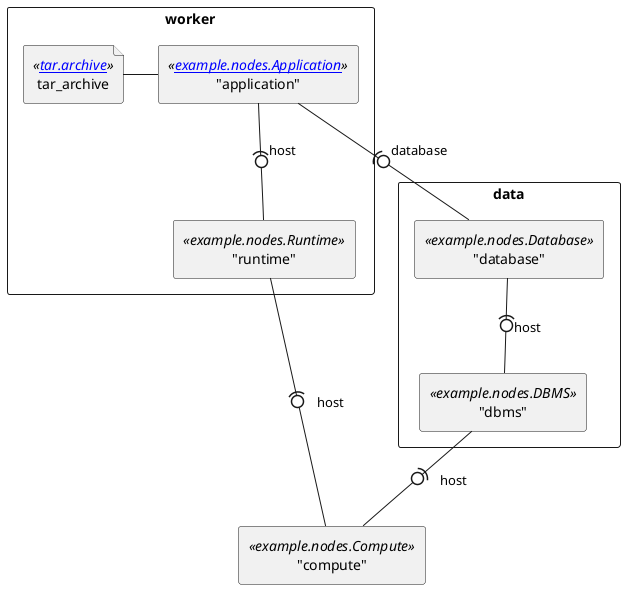 @startuml
skinparam componentStyle rectangle

rectangle "worker" {
["application"] <<[[https://vintner.opentosca.org example.nodes.Application]]>> as application
file tar_archive <<[[https://vintner.opentosca.org tar.archive]]>> as application_artifact_0
application_artifact_0 - application

["runtime"] <<example.nodes.Runtime>> as runtime

}
rectangle "data" {
["database"] <<example.nodes.Database>> as database

["dbms"] <<example.nodes.DBMS>> as dbms

}

["compute"] <<example.nodes.Compute>> as compute


application -(0- runtime : host
application -(0- database : database
runtime -(0- compute : host
database -(0- dbms : host
dbms -(0- compute : host

@enduml